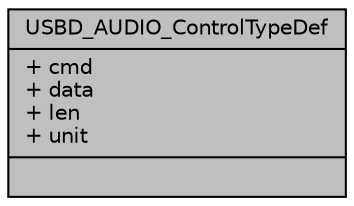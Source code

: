 digraph "USBD_AUDIO_ControlTypeDef"
{
  edge [fontname="Helvetica",fontsize="10",labelfontname="Helvetica",labelfontsize="10"];
  node [fontname="Helvetica",fontsize="10",shape=record];
  Node1 [label="{USBD_AUDIO_ControlTypeDef\n|+ cmd\l+ data\l+ len\l+ unit\l|}",height=0.2,width=0.4,color="black", fillcolor="grey75", style="filled", fontcolor="black"];
}
